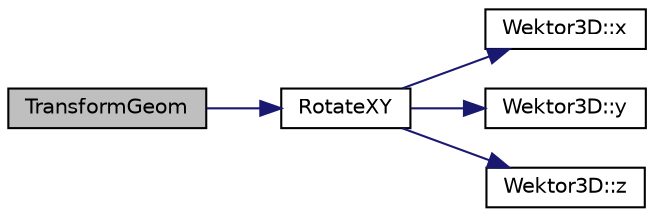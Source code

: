 digraph "TransformGeom"
{
  edge [fontname="Helvetica",fontsize="10",labelfontname="Helvetica",labelfontsize="10"];
  node [fontname="Helvetica",fontsize="10",shape=record];
  rankdir="LR";
  Node1 [label="TransformGeom",height=0.2,width=0.4,color="black", fillcolor="grey75", style="filled", fontcolor="black"];
  Node1 -> Node2 [color="midnightblue",fontsize="10",style="solid",fontname="Helvetica"];
  Node2 [label="RotateXY",height=0.2,width=0.4,color="black", fillcolor="white", style="filled",URL="$_gnuplot_visualizer_8cpp.html#a359580f84d2edd509de42303e4759bc2",tooltip="Rotacja i skalowanie współrzędnych punktu. "];
  Node2 -> Node3 [color="midnightblue",fontsize="10",style="solid",fontname="Helvetica"];
  Node3 [label="Wektor3D::x",height=0.2,width=0.4,color="black", fillcolor="white", style="filled",URL="$class_wektor3_d.html#ad0c31a932da0869dd3ef99ed6e8025c1",tooltip="Udostępia do odczytu współrzędną x-ową. "];
  Node2 -> Node4 [color="midnightblue",fontsize="10",style="solid",fontname="Helvetica"];
  Node4 [label="Wektor3D::y",height=0.2,width=0.4,color="black", fillcolor="white", style="filled",URL="$class_wektor3_d.html#a470e6aadf3fca3101398c9326f20bfa6",tooltip="Udostępia do odczytu współrzędną y-ową. "];
  Node2 -> Node5 [color="midnightblue",fontsize="10",style="solid",fontname="Helvetica"];
  Node5 [label="Wektor3D::z",height=0.2,width=0.4,color="black", fillcolor="white", style="filled",URL="$class_wektor3_d.html#a79389ab1455820e0ad030350668d91d7",tooltip="Udostępia do odczytu współrzędną z-ową. "];
}
